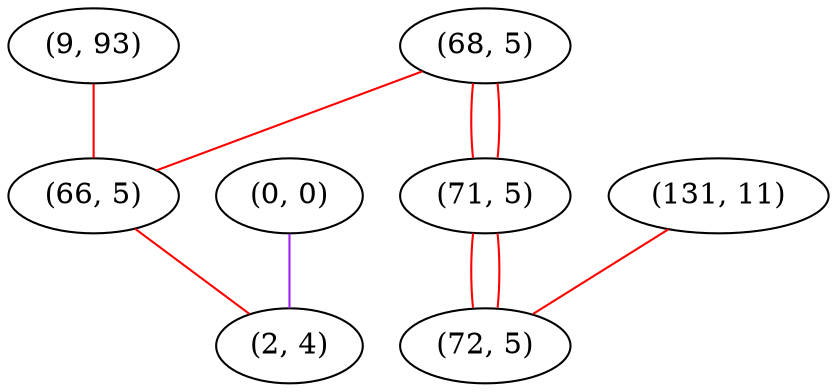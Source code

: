 graph "" {
"(0, 0)";
"(68, 5)";
"(131, 11)";
"(9, 93)";
"(71, 5)";
"(66, 5)";
"(72, 5)";
"(2, 4)";
"(0, 0)" -- "(2, 4)"  [color=purple, key=0, weight=4];
"(68, 5)" -- "(66, 5)"  [color=red, key=0, weight=1];
"(68, 5)" -- "(71, 5)"  [color=red, key=0, weight=1];
"(68, 5)" -- "(71, 5)"  [color=red, key=1, weight=1];
"(131, 11)" -- "(72, 5)"  [color=red, key=0, weight=1];
"(9, 93)" -- "(66, 5)"  [color=red, key=0, weight=1];
"(71, 5)" -- "(72, 5)"  [color=red, key=0, weight=1];
"(71, 5)" -- "(72, 5)"  [color=red, key=1, weight=1];
"(66, 5)" -- "(2, 4)"  [color=red, key=0, weight=1];
}
